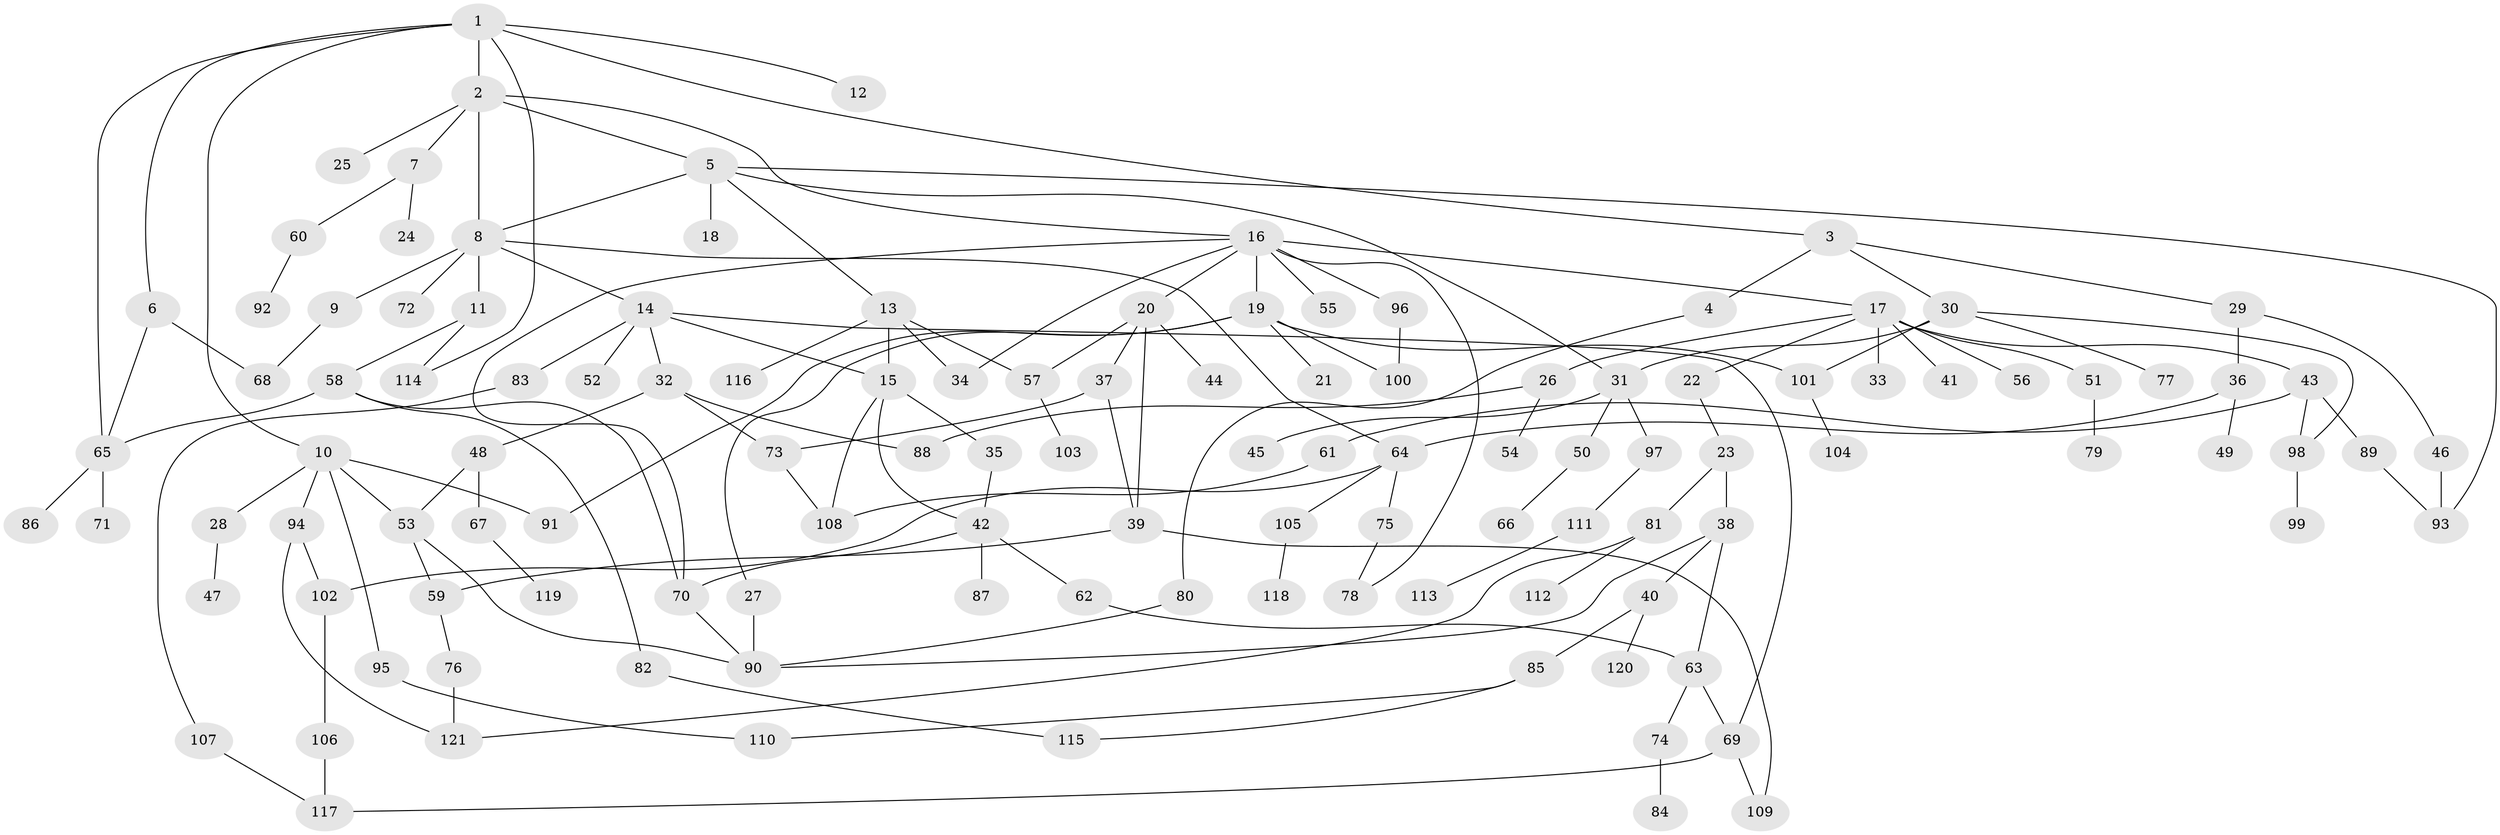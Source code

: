 // Generated by graph-tools (version 1.1) at 2025/13/03/09/25 04:13:24]
// undirected, 121 vertices, 161 edges
graph export_dot {
graph [start="1"]
  node [color=gray90,style=filled];
  1;
  2;
  3;
  4;
  5;
  6;
  7;
  8;
  9;
  10;
  11;
  12;
  13;
  14;
  15;
  16;
  17;
  18;
  19;
  20;
  21;
  22;
  23;
  24;
  25;
  26;
  27;
  28;
  29;
  30;
  31;
  32;
  33;
  34;
  35;
  36;
  37;
  38;
  39;
  40;
  41;
  42;
  43;
  44;
  45;
  46;
  47;
  48;
  49;
  50;
  51;
  52;
  53;
  54;
  55;
  56;
  57;
  58;
  59;
  60;
  61;
  62;
  63;
  64;
  65;
  66;
  67;
  68;
  69;
  70;
  71;
  72;
  73;
  74;
  75;
  76;
  77;
  78;
  79;
  80;
  81;
  82;
  83;
  84;
  85;
  86;
  87;
  88;
  89;
  90;
  91;
  92;
  93;
  94;
  95;
  96;
  97;
  98;
  99;
  100;
  101;
  102;
  103;
  104;
  105;
  106;
  107;
  108;
  109;
  110;
  111;
  112;
  113;
  114;
  115;
  116;
  117;
  118;
  119;
  120;
  121;
  1 -- 2;
  1 -- 3;
  1 -- 6;
  1 -- 10;
  1 -- 12;
  1 -- 114;
  1 -- 65;
  2 -- 5;
  2 -- 7;
  2 -- 16;
  2 -- 25;
  2 -- 8;
  3 -- 4;
  3 -- 29;
  3 -- 30;
  4 -- 80;
  5 -- 8;
  5 -- 13;
  5 -- 18;
  5 -- 31;
  5 -- 93;
  6 -- 68;
  6 -- 65;
  7 -- 24;
  7 -- 60;
  8 -- 9;
  8 -- 11;
  8 -- 14;
  8 -- 64;
  8 -- 72;
  9 -- 68;
  10 -- 28;
  10 -- 94;
  10 -- 95;
  10 -- 53;
  10 -- 91;
  11 -- 58;
  11 -- 114;
  13 -- 15;
  13 -- 34;
  13 -- 116;
  13 -- 57;
  14 -- 32;
  14 -- 52;
  14 -- 83;
  14 -- 69;
  14 -- 15;
  15 -- 35;
  15 -- 42;
  15 -- 108;
  16 -- 17;
  16 -- 19;
  16 -- 20;
  16 -- 55;
  16 -- 78;
  16 -- 96;
  16 -- 34;
  16 -- 70;
  17 -- 22;
  17 -- 26;
  17 -- 33;
  17 -- 41;
  17 -- 43;
  17 -- 51;
  17 -- 56;
  19 -- 21;
  19 -- 27;
  19 -- 91;
  19 -- 100;
  19 -- 101;
  20 -- 37;
  20 -- 44;
  20 -- 57;
  20 -- 39;
  22 -- 23;
  23 -- 38;
  23 -- 81;
  26 -- 54;
  26 -- 88;
  27 -- 90;
  28 -- 47;
  29 -- 36;
  29 -- 46;
  30 -- 77;
  30 -- 98;
  30 -- 101;
  30 -- 31;
  31 -- 45;
  31 -- 50;
  31 -- 97;
  32 -- 48;
  32 -- 73;
  32 -- 88;
  35 -- 42;
  36 -- 49;
  36 -- 64;
  37 -- 39;
  37 -- 73;
  38 -- 40;
  38 -- 63;
  38 -- 90;
  39 -- 109;
  39 -- 59;
  40 -- 85;
  40 -- 120;
  42 -- 62;
  42 -- 70;
  42 -- 87;
  43 -- 61;
  43 -- 89;
  43 -- 98;
  46 -- 93;
  48 -- 53;
  48 -- 67;
  50 -- 66;
  51 -- 79;
  53 -- 59;
  53 -- 90;
  57 -- 103;
  58 -- 65;
  58 -- 82;
  58 -- 70;
  59 -- 76;
  60 -- 92;
  61 -- 108;
  62 -- 63;
  63 -- 69;
  63 -- 74;
  64 -- 75;
  64 -- 102;
  64 -- 105;
  65 -- 71;
  65 -- 86;
  67 -- 119;
  69 -- 109;
  69 -- 117;
  70 -- 90;
  73 -- 108;
  74 -- 84;
  75 -- 78;
  76 -- 121;
  80 -- 90;
  81 -- 112;
  81 -- 121;
  82 -- 115;
  83 -- 107;
  85 -- 115;
  85 -- 110;
  89 -- 93;
  94 -- 121;
  94 -- 102;
  95 -- 110;
  96 -- 100;
  97 -- 111;
  98 -- 99;
  101 -- 104;
  102 -- 106;
  105 -- 118;
  106 -- 117;
  107 -- 117;
  111 -- 113;
}
